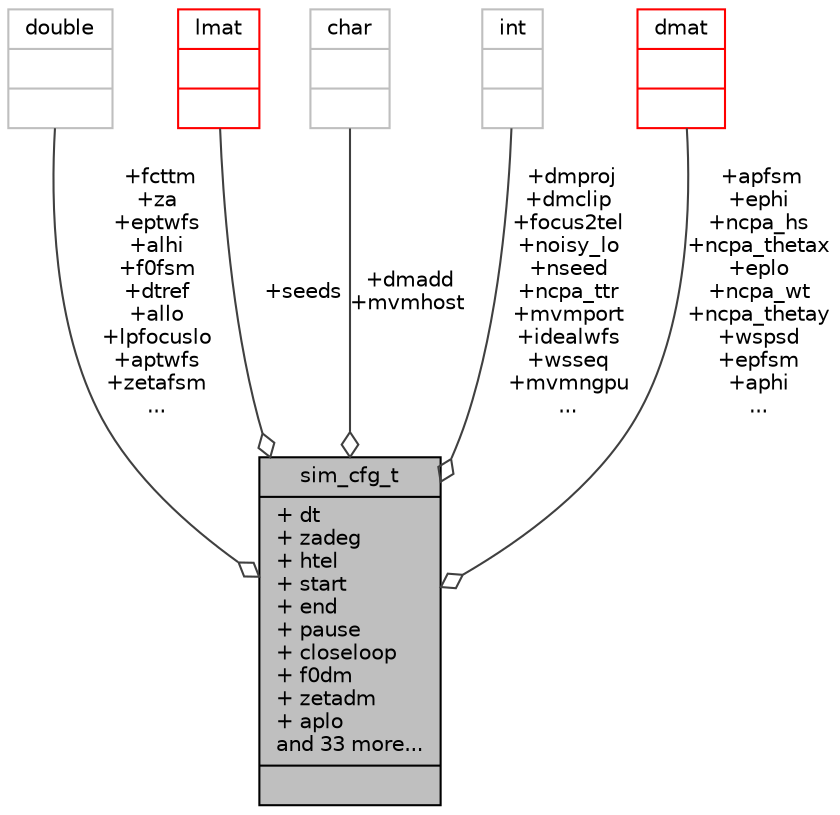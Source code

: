 digraph "sim_cfg_t"
{
 // INTERACTIVE_SVG=YES
  bgcolor="transparent";
  edge [fontname="Helvetica",fontsize="10",labelfontname="Helvetica",labelfontsize="10"];
  node [fontname="Helvetica",fontsize="10",shape=record];
  Node96 [label="{sim_cfg_t\n|+ dt\l+ zadeg\l+ htel\l+ start\l+ end\l+ pause\l+ closeloop\l+ f0dm\l+ zetadm\l+ aplo\land 33 more...\l|}",height=0.2,width=0.4,color="black", fillcolor="grey75", style="filled", fontcolor="black"];
  Node97 -> Node96 [color="grey25",fontsize="10",style="solid",label=" +fcttm\n+za\n+eptwfs\n+alhi\n+f0fsm\n+dtref\n+allo\n+lpfocuslo\n+aptwfs\n+zetafsm\n..." ,arrowhead="odiamond",fontname="Helvetica"];
  Node97 [label="{double\n||}",height=0.2,width=0.4,color="grey75"];
  Node98 -> Node96 [color="grey25",fontsize="10",style="solid",label=" +seeds" ,arrowhead="odiamond",fontname="Helvetica"];
  Node98 [label="{lmat\n||}",height=0.2,width=0.4,color="red",URL="$type_8h.html#structlmat"];
  Node100 -> Node96 [color="grey25",fontsize="10",style="solid",label=" +dmadd\n+mvmhost" ,arrowhead="odiamond",fontname="Helvetica"];
  Node100 [label="{char\n||}",height=0.2,width=0.4,color="grey75"];
  Node101 -> Node96 [color="grey25",fontsize="10",style="solid",label=" +dmproj\n+dmclip\n+focus2tel\n+noisy_lo\n+nseed\n+ncpa_ttr\n+mvmport\n+idealwfs\n+wsseq\n+mvmngpu\n..." ,arrowhead="odiamond",fontname="Helvetica"];
  Node101 [label="{int\n||}",height=0.2,width=0.4,color="grey75"];
  Node102 -> Node96 [color="grey25",fontsize="10",style="solid",label=" +apfsm\n+ephi\n+ncpa_hs\n+ncpa_thetax\n+eplo\n+ncpa_wt\n+ncpa_thetay\n+wspsd\n+epfsm\n+aphi\n..." ,arrowhead="odiamond",fontname="Helvetica"];
  Node102 [label="{dmat\n||}",height=0.2,width=0.4,color="red",URL="$type_8h.html#structdmat"];
}
